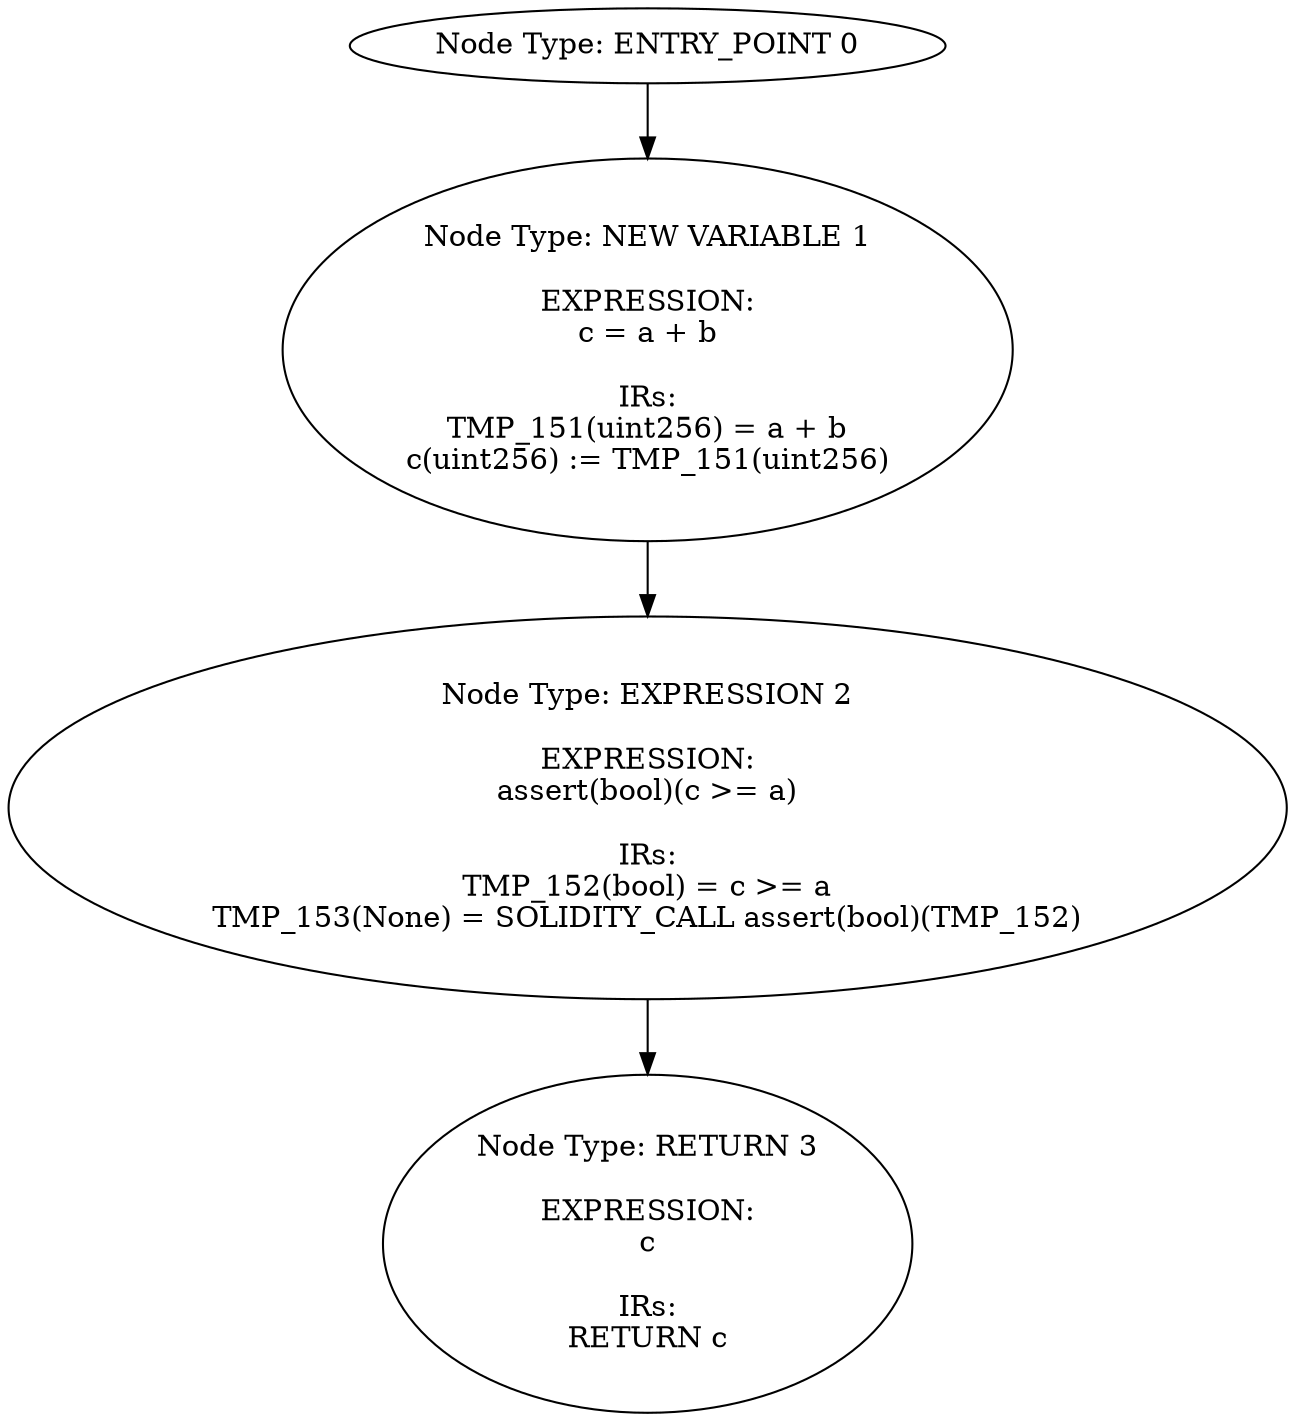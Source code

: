 digraph{
0[label="Node Type: ENTRY_POINT 0
"];
0->1;
1[label="Node Type: NEW VARIABLE 1

EXPRESSION:
c = a + b

IRs:
TMP_151(uint256) = a + b
c(uint256) := TMP_151(uint256)"];
1->2;
2[label="Node Type: EXPRESSION 2

EXPRESSION:
assert(bool)(c >= a)

IRs:
TMP_152(bool) = c >= a
TMP_153(None) = SOLIDITY_CALL assert(bool)(TMP_152)"];
2->3;
3[label="Node Type: RETURN 3

EXPRESSION:
c

IRs:
RETURN c"];
}
